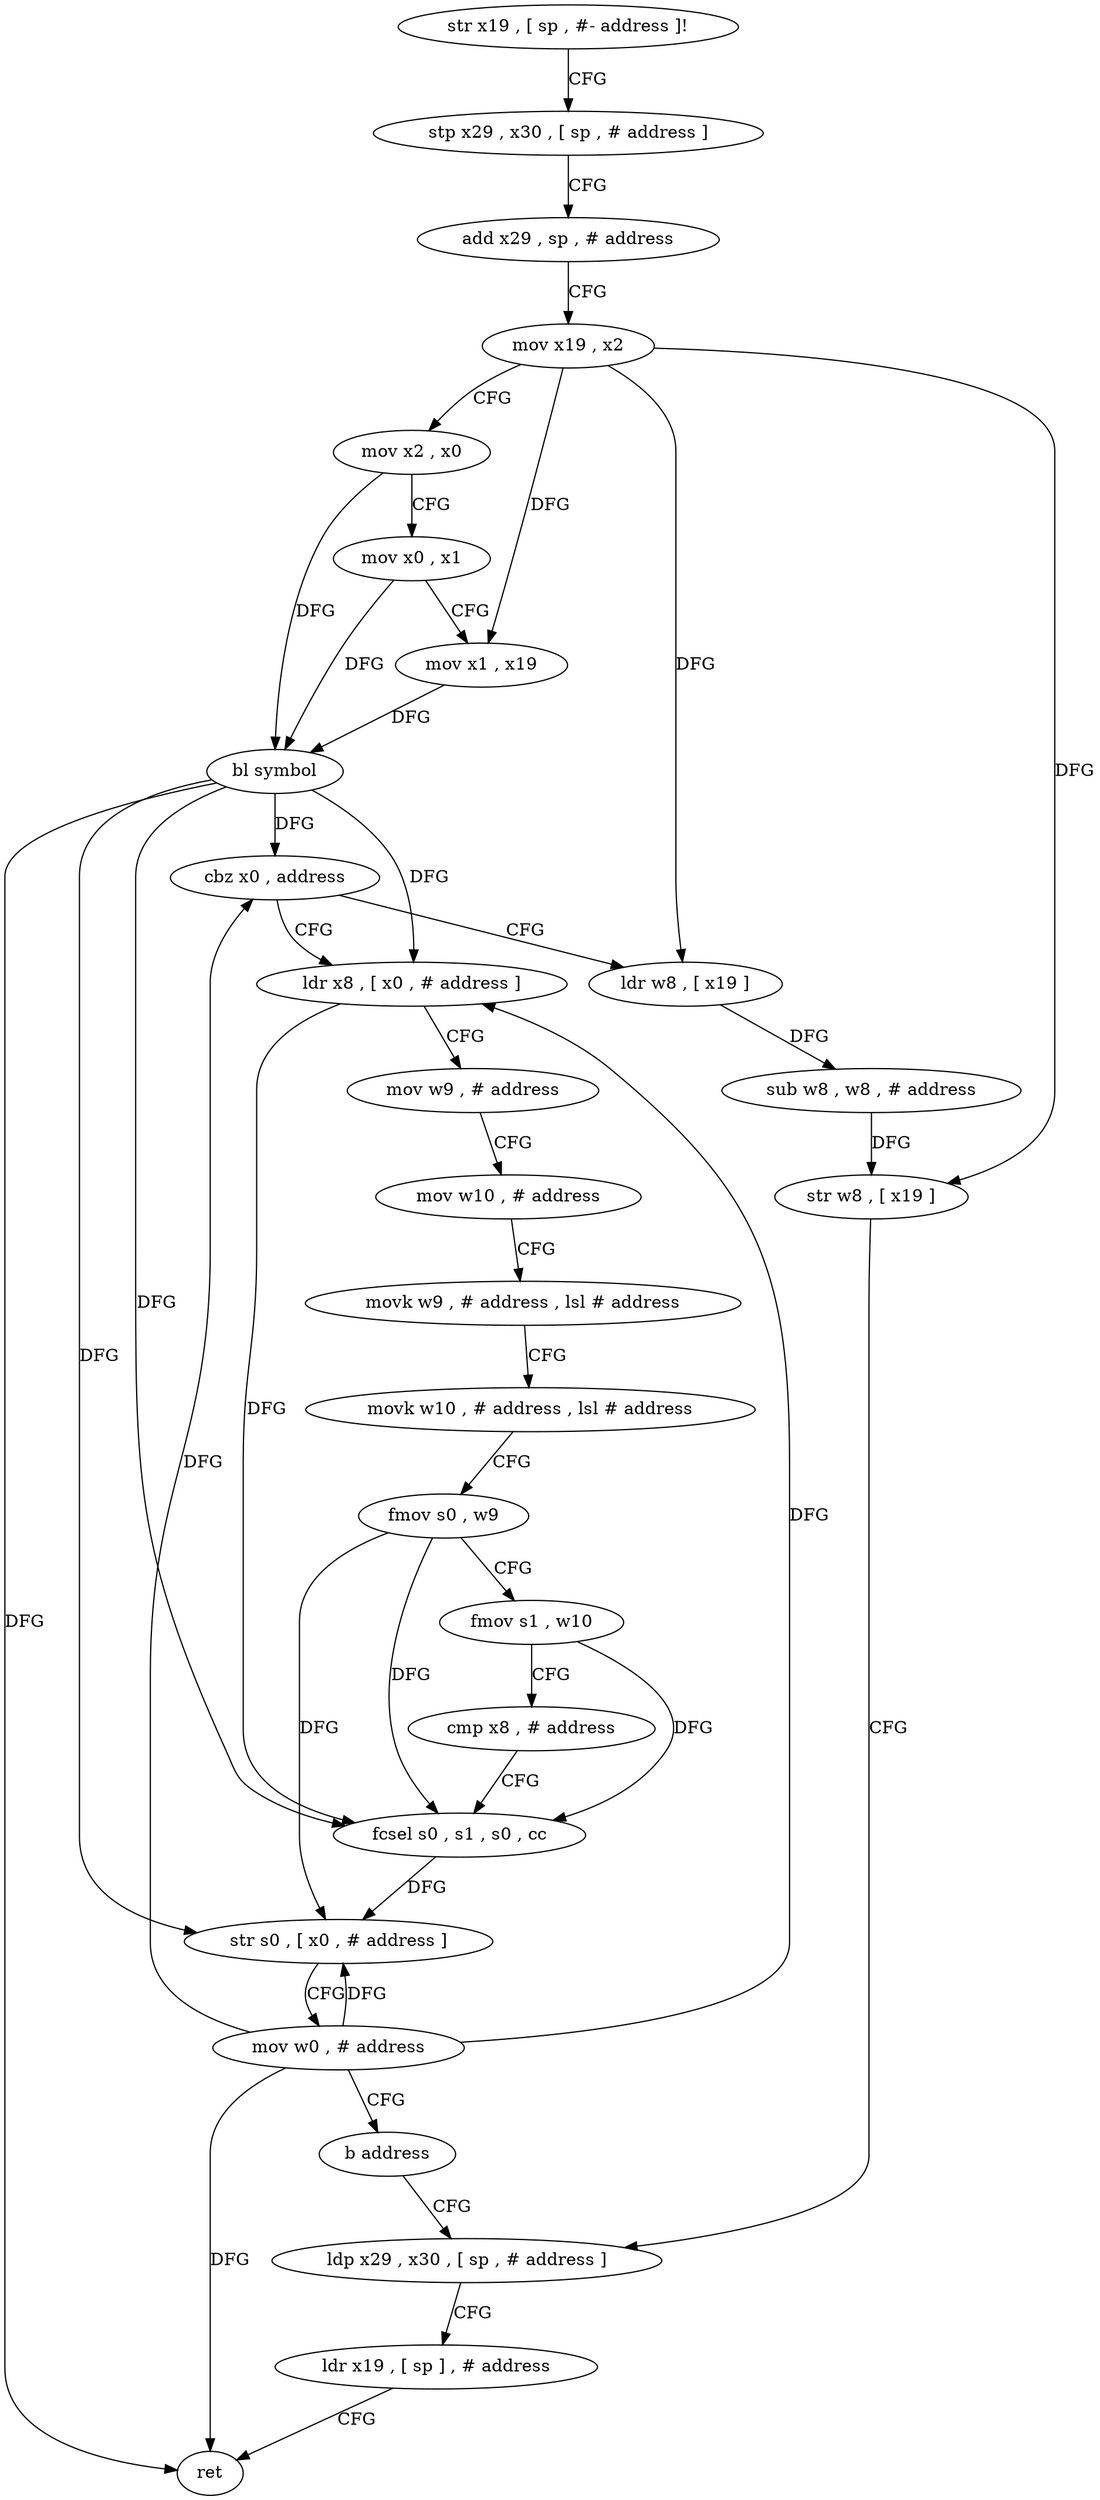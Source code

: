 digraph "func" {
"4246292" [label = "str x19 , [ sp , #- address ]!" ]
"4246296" [label = "stp x29 , x30 , [ sp , # address ]" ]
"4246300" [label = "add x29 , sp , # address" ]
"4246304" [label = "mov x19 , x2" ]
"4246308" [label = "mov x2 , x0" ]
"4246312" [label = "mov x0 , x1" ]
"4246316" [label = "mov x1 , x19" ]
"4246320" [label = "bl symbol" ]
"4246324" [label = "cbz x0 , address" ]
"4246376" [label = "ldr w8 , [ x19 ]" ]
"4246328" [label = "ldr x8 , [ x0 , # address ]" ]
"4246380" [label = "sub w8 , w8 , # address" ]
"4246384" [label = "str w8 , [ x19 ]" ]
"4246388" [label = "ldp x29 , x30 , [ sp , # address ]" ]
"4246332" [label = "mov w9 , # address" ]
"4246336" [label = "mov w10 , # address" ]
"4246340" [label = "movk w9 , # address , lsl # address" ]
"4246344" [label = "movk w10 , # address , lsl # address" ]
"4246348" [label = "fmov s0 , w9" ]
"4246352" [label = "fmov s1 , w10" ]
"4246356" [label = "cmp x8 , # address" ]
"4246360" [label = "fcsel s0 , s1 , s0 , cc" ]
"4246364" [label = "str s0 , [ x0 , # address ]" ]
"4246368" [label = "mov w0 , # address" ]
"4246372" [label = "b address" ]
"4246392" [label = "ldr x19 , [ sp ] , # address" ]
"4246396" [label = "ret" ]
"4246292" -> "4246296" [ label = "CFG" ]
"4246296" -> "4246300" [ label = "CFG" ]
"4246300" -> "4246304" [ label = "CFG" ]
"4246304" -> "4246308" [ label = "CFG" ]
"4246304" -> "4246316" [ label = "DFG" ]
"4246304" -> "4246376" [ label = "DFG" ]
"4246304" -> "4246384" [ label = "DFG" ]
"4246308" -> "4246312" [ label = "CFG" ]
"4246308" -> "4246320" [ label = "DFG" ]
"4246312" -> "4246316" [ label = "CFG" ]
"4246312" -> "4246320" [ label = "DFG" ]
"4246316" -> "4246320" [ label = "DFG" ]
"4246320" -> "4246324" [ label = "DFG" ]
"4246320" -> "4246328" [ label = "DFG" ]
"4246320" -> "4246396" [ label = "DFG" ]
"4246320" -> "4246364" [ label = "DFG" ]
"4246320" -> "4246360" [ label = "DFG" ]
"4246324" -> "4246376" [ label = "CFG" ]
"4246324" -> "4246328" [ label = "CFG" ]
"4246376" -> "4246380" [ label = "DFG" ]
"4246328" -> "4246332" [ label = "CFG" ]
"4246328" -> "4246360" [ label = "DFG" ]
"4246380" -> "4246384" [ label = "DFG" ]
"4246384" -> "4246388" [ label = "CFG" ]
"4246388" -> "4246392" [ label = "CFG" ]
"4246332" -> "4246336" [ label = "CFG" ]
"4246336" -> "4246340" [ label = "CFG" ]
"4246340" -> "4246344" [ label = "CFG" ]
"4246344" -> "4246348" [ label = "CFG" ]
"4246348" -> "4246352" [ label = "CFG" ]
"4246348" -> "4246360" [ label = "DFG" ]
"4246348" -> "4246364" [ label = "DFG" ]
"4246352" -> "4246356" [ label = "CFG" ]
"4246352" -> "4246360" [ label = "DFG" ]
"4246356" -> "4246360" [ label = "CFG" ]
"4246360" -> "4246364" [ label = "DFG" ]
"4246364" -> "4246368" [ label = "CFG" ]
"4246368" -> "4246372" [ label = "CFG" ]
"4246368" -> "4246324" [ label = "DFG" ]
"4246368" -> "4246328" [ label = "DFG" ]
"4246368" -> "4246396" [ label = "DFG" ]
"4246368" -> "4246364" [ label = "DFG" ]
"4246372" -> "4246388" [ label = "CFG" ]
"4246392" -> "4246396" [ label = "CFG" ]
}
